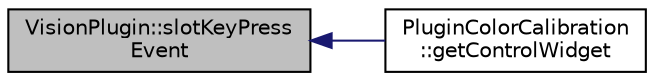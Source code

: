 digraph "VisionPlugin::slotKeyPressEvent"
{
 // INTERACTIVE_SVG=YES
  edge [fontname="Helvetica",fontsize="10",labelfontname="Helvetica",labelfontsize="10"];
  node [fontname="Helvetica",fontsize="10",shape=record];
  rankdir="LR";
  Node1 [label="VisionPlugin::slotKeyPress\lEvent",height=0.2,width=0.4,color="black", fillcolor="grey75", style="filled", fontcolor="black"];
  Node1 -> Node2 [dir="back",color="midnightblue",fontsize="10",style="solid",fontname="Helvetica"];
  Node2 [label="PluginColorCalibration\l::getControlWidget",height=0.2,width=0.4,color="black", fillcolor="white", style="filled",URL="$dc/d0e/class_plugin_color_calibration.html#a9758bac55728dd8b924b24ef18840e7f"];
}
